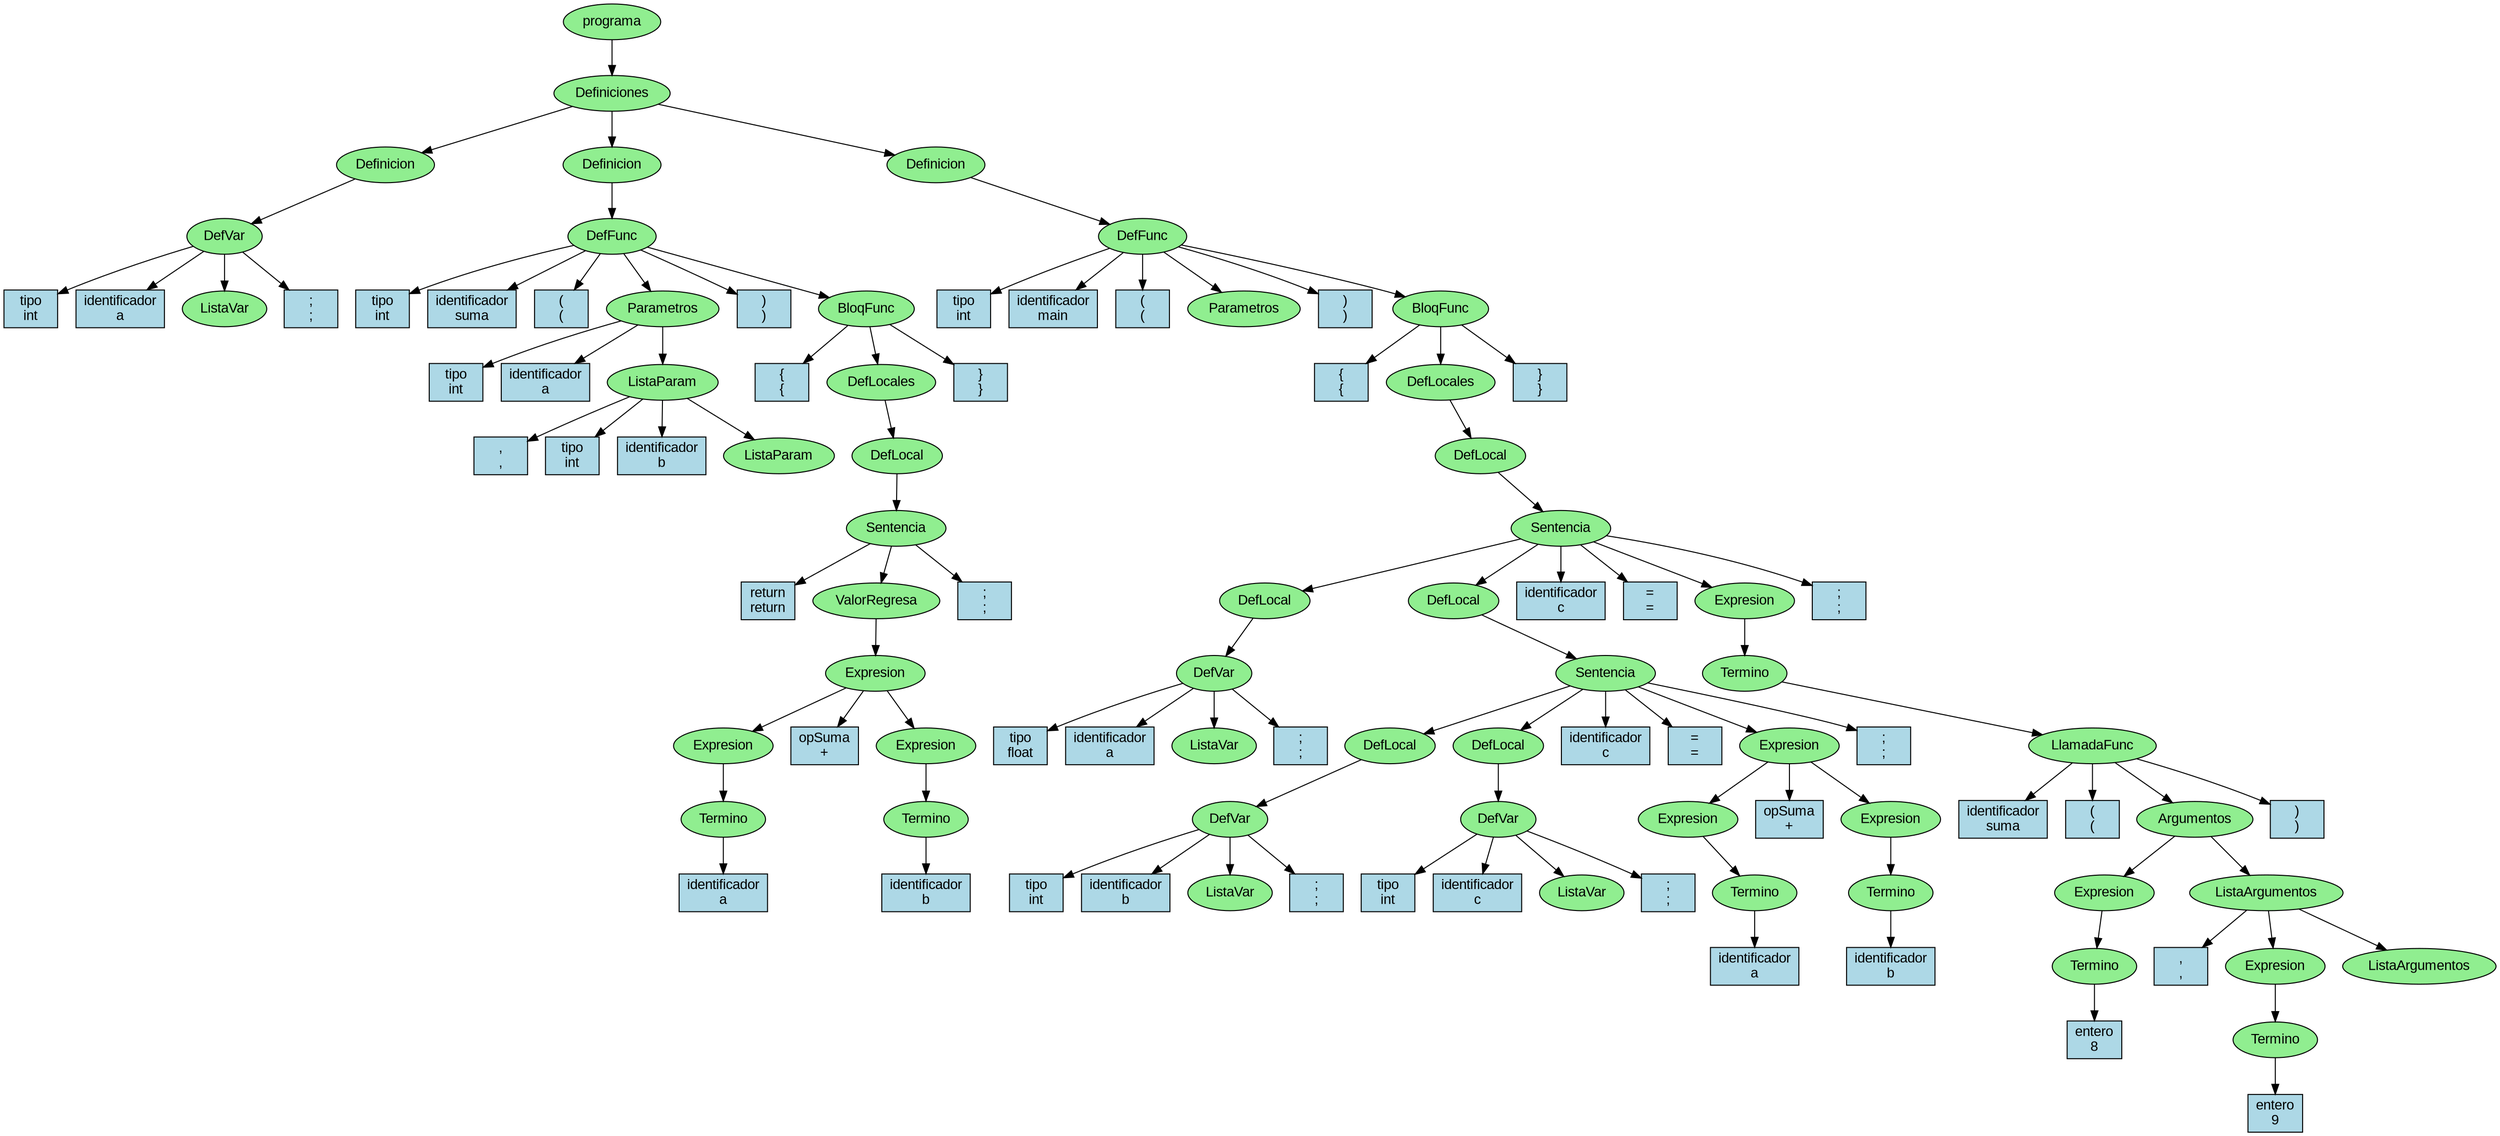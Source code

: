 digraph AST {
  rankdir=TB;
  node [fontname="Arial"];
  node_1527313249936 [label="programa", shape=ellipse, style=filled, fillcolor=lightgreen];
  node_1527313249936 -> node_1527313250048;
  node_1527313250048 [label="Definiciones", shape=ellipse, style=filled, fillcolor=lightgreen];
  node_1527313250048 -> node_1527313336368;
  node_1527313336368 [label="Definicion", shape=ellipse, style=filled, fillcolor=lightgreen];
  node_1527313336368 -> node_1527310964752;
  node_1527310964752 [label="DefVar", shape=ellipse, style=filled, fillcolor=lightgreen];
  node_1527310964752 -> node_1527313208320;
  node_1527313208320 [label="tipo\nint", shape=box, style=filled, fillcolor=lightblue];
  node_1527310964752 -> node_1527310559312;
  node_1527310559312 [label="identificador\na", shape=box, style=filled, fillcolor=lightblue];
  node_1527310964752 -> node_1527310558352;
  node_1527310558352 [label="ListaVar", shape=ellipse, style=filled, fillcolor=lightgreen];
  node_1527310964752 -> node_1527310964448;
  node_1527310964448 [label=";\n;", shape=box, style=filled, fillcolor=lightblue];
  node_1527313250048 -> node_1527313243776;
  node_1527313243776 [label="Definicion", shape=ellipse, style=filled, fillcolor=lightgreen];
  node_1527313243776 -> node_1527313243664;
  node_1527313243664 [label="DefFunc", shape=ellipse, style=filled, fillcolor=lightgreen];
  node_1527313243664 -> node_1527310865264;
  node_1527310865264 [label="tipo\nint", shape=box, style=filled, fillcolor=lightblue];
  node_1527313243664 -> node_1527310865536;
  node_1527310865536 [label="identificador\nsuma", shape=box, style=filled, fillcolor=lightblue];
  node_1527313243664 -> node_1527310882896;
  node_1527310882896 [label="(\n(", shape=box, style=filled, fillcolor=lightblue];
  node_1527313243664 -> node_1527310522640;
  node_1527310522640 [label="Parametros", shape=ellipse, style=filled, fillcolor=lightgreen];
  node_1527310522640 -> node_1527310882640;
  node_1527310882640 [label="tipo\nint", shape=box, style=filled, fillcolor=lightblue];
  node_1527310522640 -> node_1527313301824;
  node_1527313301824 [label="identificador\na", shape=box, style=filled, fillcolor=lightblue];
  node_1527310522640 -> node_1527310522832;
  node_1527310522832 [label="ListaParam", shape=ellipse, style=filled, fillcolor=lightgreen];
  node_1527310522832 -> node_1527313302784;
  node_1527313302784 [label=",\n,", shape=box, style=filled, fillcolor=lightblue];
  node_1527310522832 -> node_1527311058096;
  node_1527311058096 [label="tipo\nint", shape=box, style=filled, fillcolor=lightblue];
  node_1527310522832 -> node_1527311057872;
  node_1527311057872 [label="identificador\nb", shape=box, style=filled, fillcolor=lightblue];
  node_1527310522832 -> node_1527311002048;
  node_1527311002048 [label="ListaParam", shape=ellipse, style=filled, fillcolor=lightgreen];
  node_1527313243664 -> node_1527308940080;
  node_1527308940080 [label=")\n)", shape=box, style=filled, fillcolor=lightblue];
  node_1527313243664 -> node_1527313242992;
  node_1527313242992 [label="BloqFunc", shape=ellipse, style=filled, fillcolor=lightgreen];
  node_1527313242992 -> node_1527308939904;
  node_1527308939904 [label="{\n{", shape=box, style=filled, fillcolor=lightblue];
  node_1527313242992 -> node_1527313243216;
  node_1527313243216 [label="DefLocales", shape=ellipse, style=filled, fillcolor=lightgreen];
  node_1527313243216 -> node_1527313242544;
  node_1527313242544 [label="DefLocal", shape=ellipse, style=filled, fillcolor=lightgreen];
  node_1527313242544 -> node_1527313242432;
  node_1527313242432 [label="Sentencia", shape=ellipse, style=filled, fillcolor=lightgreen];
  node_1527313242432 -> node_1527313389424;
  node_1527313389424 [label="return\nreturn", shape=box, style=filled, fillcolor=lightblue];
  node_1527313242432 -> node_1527313241872;
  node_1527313241872 [label="ValorRegresa", shape=ellipse, style=filled, fillcolor=lightgreen];
  node_1527313241872 -> node_1527313241760;
  node_1527313241760 [label="Expresion", shape=ellipse, style=filled, fillcolor=lightgreen];
  node_1527313241760 -> node_1527313353552;
  node_1527313353552 [label="Expresion", shape=ellipse, style=filled, fillcolor=lightgreen];
  node_1527313353552 -> node_1527310363120;
  node_1527310363120 [label="Termino", shape=ellipse, style=filled, fillcolor=lightgreen];
  node_1527310363120 -> node_1527313389744;
  node_1527313389744 [label="identificador\na", shape=box, style=filled, fillcolor=lightblue];
  node_1527313241760 -> node_1527313353168;
  node_1527313353168 [label="opSuma\n+", shape=box, style=filled, fillcolor=lightblue];
  node_1527313241760 -> node_1527313241536;
  node_1527313241536 [label="Expresion", shape=ellipse, style=filled, fillcolor=lightgreen];
  node_1527313241536 -> node_1527313241312;
  node_1527313241312 [label="Termino", shape=ellipse, style=filled, fillcolor=lightgreen];
  node_1527313241312 -> node_1527313241200;
  node_1527313241200 [label="identificador\nb", shape=box, style=filled, fillcolor=lightblue];
  node_1527313242432 -> node_1527313242208;
  node_1527313242208 [label=";\n;", shape=box, style=filled, fillcolor=lightblue];
  node_1527313242992 -> node_1527313242768;
  node_1527313242768 [label="}\n}", shape=box, style=filled, fillcolor=lightblue];
  node_1527313250048 -> node_1527313247808;
  node_1527313247808 [label="Definicion", shape=ellipse, style=filled, fillcolor=lightgreen];
  node_1527313247808 -> node_1527313247248;
  node_1527313247248 [label="DefFunc", shape=ellipse, style=filled, fillcolor=lightgreen];
  node_1527313247248 -> node_1527313243888;
  node_1527313243888 [label="tipo\nint", shape=box, style=filled, fillcolor=lightblue];
  node_1527313247248 -> node_1527313244112;
  node_1527313244112 [label="identificador\nmain", shape=box, style=filled, fillcolor=lightblue];
  node_1527313247248 -> node_1527313244224;
  node_1527313244224 [label="(\n(", shape=box, style=filled, fillcolor=lightblue];
  node_1527313247248 -> node_1527313244448;
  node_1527313244448 [label="Parametros", shape=ellipse, style=filled, fillcolor=lightgreen];
  node_1527313247248 -> node_1527313244560;
  node_1527313244560 [label=")\n)", shape=box, style=filled, fillcolor=lightblue];
  node_1527313247248 -> node_1527313245120;
  node_1527313245120 [label="BloqFunc", shape=ellipse, style=filled, fillcolor=lightgreen];
  node_1527313245120 -> node_1527313244784;
  node_1527313244784 [label="{\n{", shape=box, style=filled, fillcolor=lightblue];
  node_1527313245120 -> node_1527313246240;
  node_1527313246240 [label="DefLocales", shape=ellipse, style=filled, fillcolor=lightgreen];
  node_1527313246240 -> node_1527313241984;
  node_1527313241984 [label="DefLocal", shape=ellipse, style=filled, fillcolor=lightgreen];
  node_1527313241984 -> node_1527313251616;
  node_1527313251616 [label="Sentencia", shape=ellipse, style=filled, fillcolor=lightgreen];
  node_1527313251616 -> node_1527313241648;
  node_1527313241648 [label="DefLocal", shape=ellipse, style=filled, fillcolor=lightgreen];
  node_1527313241648 -> node_1527313241088;
  node_1527313241088 [label="DefVar", shape=ellipse, style=filled, fillcolor=lightgreen];
  node_1527313241088 -> node_1527313244896;
  node_1527313244896 [label="tipo\nfloat", shape=box, style=filled, fillcolor=lightblue];
  node_1527313241088 -> node_1527313245008;
  node_1527313245008 [label="identificador\na", shape=box, style=filled, fillcolor=lightblue];
  node_1527313241088 -> node_1527313245232;
  node_1527313245232 [label="ListaVar", shape=ellipse, style=filled, fillcolor=lightgreen];
  node_1527313241088 -> node_1527313245344;
  node_1527313245344 [label=";\n;", shape=box, style=filled, fillcolor=lightblue];
  node_1527313251616 -> node_1527313242656;
  node_1527313242656 [label="DefLocal", shape=ellipse, style=filled, fillcolor=lightgreen];
  node_1527313242656 -> node_1527313241424;
  node_1527313241424 [label="Sentencia", shape=ellipse, style=filled, fillcolor=lightgreen];
  node_1527313241424 -> node_1527313244672;
  node_1527313244672 [label="DefLocal", shape=ellipse, style=filled, fillcolor=lightgreen];
  node_1527313244672 -> node_1527313244336;
  node_1527313244336 [label="DefVar", shape=ellipse, style=filled, fillcolor=lightgreen];
  node_1527313244336 -> node_1527313242096;
  node_1527313242096 [label="tipo\nint", shape=box, style=filled, fillcolor=lightblue];
  node_1527313244336 -> node_1527313242320;
  node_1527313242320 [label="identificador\nb", shape=box, style=filled, fillcolor=lightblue];
  node_1527313244336 -> node_1527313242880;
  node_1527313242880 [label="ListaVar", shape=ellipse, style=filled, fillcolor=lightgreen];
  node_1527313244336 -> node_1527313243552;
  node_1527313243552 [label=";\n;", shape=box, style=filled, fillcolor=lightblue];
  node_1527313241424 -> node_1527313246800;
  node_1527313246800 [label="DefLocal", shape=ellipse, style=filled, fillcolor=lightgreen];
  node_1527313246800 -> node_1527313246688;
  node_1527313246688 [label="DefVar", shape=ellipse, style=filled, fillcolor=lightgreen];
  node_1527313246688 -> node_1527313245456;
  node_1527313245456 [label="tipo\nint", shape=box, style=filled, fillcolor=lightblue];
  node_1527313246688 -> node_1527313245792;
  node_1527313245792 [label="identificador\nc", shape=box, style=filled, fillcolor=lightblue];
  node_1527313246688 -> node_1527313246128;
  node_1527313246128 [label="ListaVar", shape=ellipse, style=filled, fillcolor=lightgreen];
  node_1527313246688 -> node_1527313246464;
  node_1527313246464 [label=";\n;", shape=box, style=filled, fillcolor=lightblue];
  node_1527313241424 -> node_1527313247024;
  node_1527313247024 [label="identificador\nc", shape=box, style=filled, fillcolor=lightblue];
  node_1527313241424 -> node_1527313247360;
  node_1527313247360 [label="=\n=", shape=box, style=filled, fillcolor=lightblue];
  node_1527313241424 -> node_1527313249488;
  node_1527313249488 [label="Expresion", shape=ellipse, style=filled, fillcolor=lightgreen];
  node_1527313249488 -> node_1527313248032;
  node_1527313248032 [label="Expresion", shape=ellipse, style=filled, fillcolor=lightgreen];
  node_1527313248032 -> node_1527313247696;
  node_1527313247696 [label="Termino", shape=ellipse, style=filled, fillcolor=lightgreen];
  node_1527313247696 -> node_1527313247472;
  node_1527313247472 [label="identificador\na", shape=box, style=filled, fillcolor=lightblue];
  node_1527313249488 -> node_1527313248368;
  node_1527313248368 [label="opSuma\n+", shape=box, style=filled, fillcolor=lightblue];
  node_1527313249488 -> node_1527313249152;
  node_1527313249152 [label="Expresion", shape=ellipse, style=filled, fillcolor=lightgreen];
  node_1527313249152 -> node_1527313248816;
  node_1527313248816 [label="Termino", shape=ellipse, style=filled, fillcolor=lightgreen];
  node_1527313248816 -> node_1527313248592;
  node_1527313248592 [label="identificador\nb", shape=box, style=filled, fillcolor=lightblue];
  node_1527313241424 -> node_1527313249824;
  node_1527313249824 [label=";\n;", shape=box, style=filled, fillcolor=lightblue];
  node_1527313251616 -> node_1527313243328;
  node_1527313243328 [label="identificador\nc", shape=box, style=filled, fillcolor=lightblue];
  node_1527313251616 -> node_1527313243440;
  node_1527313243440 [label="=\n=", shape=box, style=filled, fillcolor=lightblue];
  node_1527313251616 -> node_1527313251280;
  node_1527313251280 [label="Expresion", shape=ellipse, style=filled, fillcolor=lightgreen];
  node_1527313251280 -> node_1527313251168;
  node_1527313251168 [label="Termino", shape=ellipse, style=filled, fillcolor=lightgreen];
  node_1527313251168 -> node_1527313250832;
  node_1527313250832 [label="LlamadaFunc", shape=ellipse, style=filled, fillcolor=lightgreen];
  node_1527313250832 -> node_1527313244000;
  node_1527313244000 [label="identificador\nsuma", shape=box, style=filled, fillcolor=lightblue];
  node_1527313250832 -> node_1527313245680;
  node_1527313245680 [label="(\n(", shape=box, style=filled, fillcolor=lightblue];
  node_1527313250832 -> node_1527313250272;
  node_1527313250272 [label="Argumentos", shape=ellipse, style=filled, fillcolor=lightgreen];
  node_1527313250272 -> node_1527313247136;
  node_1527313247136 [label="Expresion", shape=ellipse, style=filled, fillcolor=lightgreen];
  node_1527313247136 -> node_1527313246576;
  node_1527313246576 [label="Termino", shape=ellipse, style=filled, fillcolor=lightgreen];
  node_1527313246576 -> node_1527313246352;
  node_1527313246352 [label="entero\n8", shape=box, style=filled, fillcolor=lightblue];
  node_1527313250272 -> node_1527313249712;
  node_1527313249712 [label="ListaArgumentos", shape=ellipse, style=filled, fillcolor=lightgreen];
  node_1527313249712 -> node_1527313247920;
  node_1527313247920 [label=",\n,", shape=box, style=filled, fillcolor=lightblue];
  node_1527313249712 -> node_1527313248480;
  node_1527313248480 [label="Expresion", shape=ellipse, style=filled, fillcolor=lightgreen];
  node_1527313248480 -> node_1527313248144;
  node_1527313248144 [label="Termino", shape=ellipse, style=filled, fillcolor=lightgreen];
  node_1527313248144 -> node_1527313248256;
  node_1527313248256 [label="entero\n9", shape=box, style=filled, fillcolor=lightblue];
  node_1527313249712 -> node_1527313249040;
  node_1527313249040 [label="ListaArgumentos", shape=ellipse, style=filled, fillcolor=lightgreen];
  node_1527313250832 -> node_1527313250608;
  node_1527313250608 [label=")\n)", shape=box, style=filled, fillcolor=lightblue];
  node_1527313251616 -> node_1527313251952;
  node_1527313251952 [label=";\n;", shape=box, style=filled, fillcolor=lightblue];
  node_1527313245120 -> node_1527313245568;
  node_1527313245568 [label="}\n}", shape=box, style=filled, fillcolor=lightblue];
}
